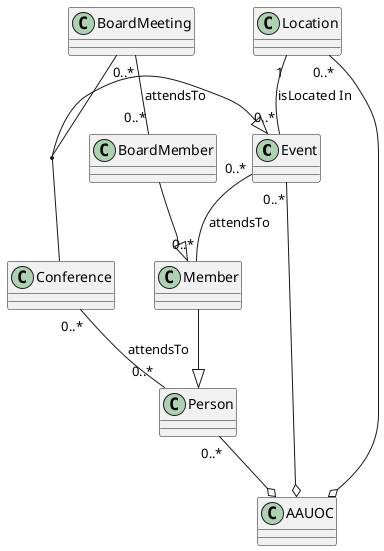 @startuml

Class Event

Class Conference

Class BoardMeeting


(BoardMeeting, Conference) --|> Event

Class BoardMember

Class Member

Class Person

BoardMember --|> Member

Member --|> Person


Class Location

Class AAUOC


Location "1" -- "0..*" Event : isLocated In

Location "0..*" --o AAUOC

Event "0..*" -- "0..*" Member : attendsTo

BoardMeeting "0..*" -- "0..*" BoardMember : attendsTo

Conference "0..*" -- "0..*" Person : attendsTo

Event "0..*" --o AAUOC

Person "0..*" --o AAUOC

@enduml
